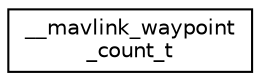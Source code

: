 digraph "Graphical Class Hierarchy"
{
 // INTERACTIVE_SVG=YES
  edge [fontname="Helvetica",fontsize="10",labelfontname="Helvetica",labelfontsize="10"];
  node [fontname="Helvetica",fontsize="10",shape=record];
  rankdir="LR";
  Node1 [label="__mavlink_waypoint\l_count_t",height=0.2,width=0.4,color="black", fillcolor="white", style="filled",URL="$struct____mavlink__waypoint__count__t.html"];
}
